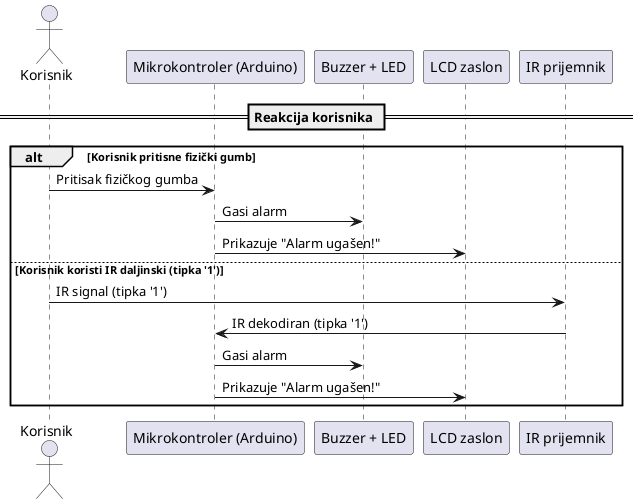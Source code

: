 @startuml
actor "Korisnik" as User
participant "Mikrokontroler (Arduino)" as MCU
participant "Buzzer + LED" as Actuators
participant "LCD zaslon" as LCD
participant "IR prijemnik" as IR

== Reakcija korisnika ==
alt Korisnik pritisne fizički gumb
  User -> MCU : Pritisak fizičkog gumba
  MCU -> Actuators : Gasi alarm
  MCU -> LCD : Prikazuje "Alarm ugašen!"
else Korisnik koristi IR daljinski (tipka '1')
  User -> IR : IR signal (tipka '1')
  IR -> MCU : IR dekodiran (tipka '1')
  MCU -> Actuators : Gasi alarm
  MCU -> LCD : Prikazuje "Alarm ugašen!"
end
@enduml
